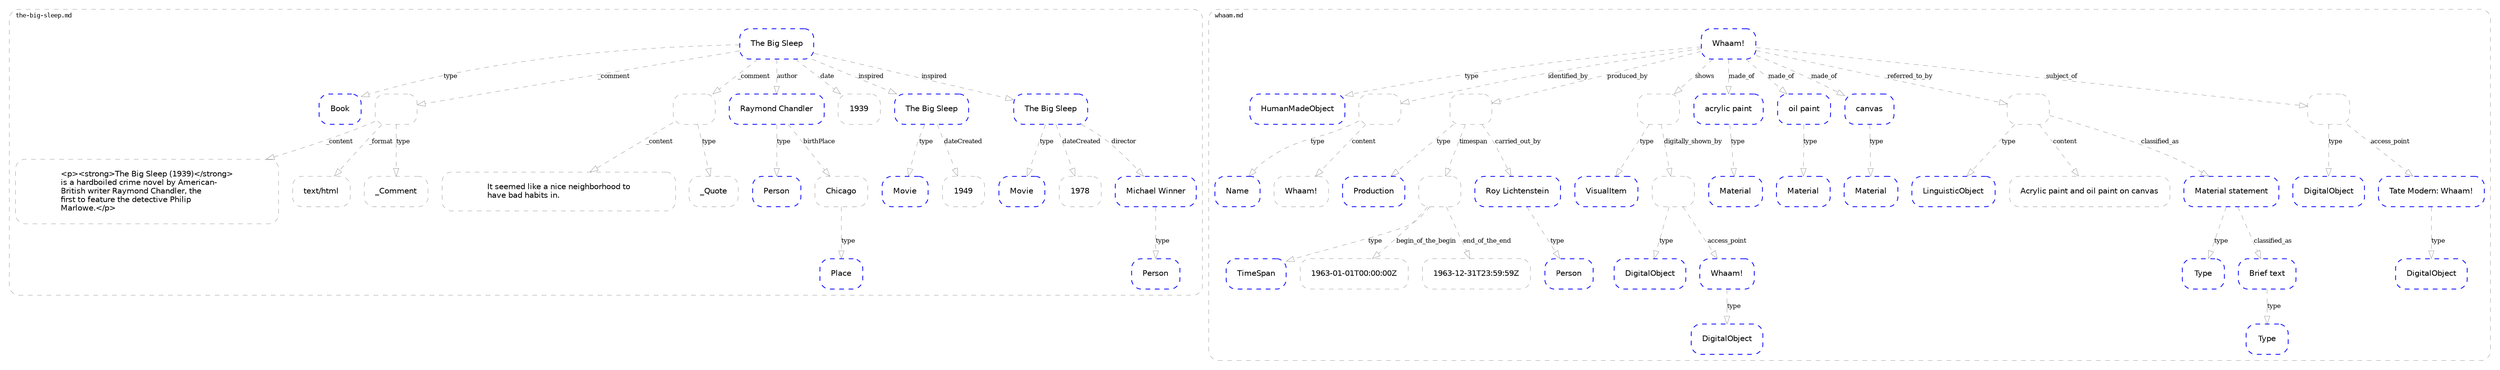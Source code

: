 digraph {
	layout="dot"
	concentrate="true"
	graph [
		style="rounded,dashed"
		penwidth="0.2"
		labeljust="l"
		labelloc="t"
		fontname="Mono"
		fontsize="8"
	]
	node [
		fontname="DejaVu Sans"
		shape="rectangle"
		style="rounded,dashed"
		color="black"
		fontsize="10"
		margin="0.2"
		penwidth="0.2"
	]
	edge [
		style="dashed"
		fontsize="8"
		arrowhead="empty"
		penwidth="0.2"
	]
	subgraph cluster_the_big_sleep {
		label="the-big-sleep.md"
		the_big_sleep0 [
			label="The Big Sleep"
			href="http://www.wikidata.org/entity/Q1649862"
			tooltip="http://www.wikidata.org/entity/Q1649862"
			target="_blank"
			penwidth="1"
			color="blue"
		]
		the_big_sleep1 [
			label="Book"
			href="http://schema.org/Book"
			tooltip="http://schema.org/Book"
			color="blue"
			penwidth="1"
		]
		the_big_sleep2 [
			label=" "
		]
		the_big_sleep3 [
			label="<p><strong>The Big Sleep (1939)</strong>\lis a hardboiled crime novel by American-\lBritish writer Raymond Chandler, the\lfirst to feature the detective Philip\lMarlowe.</p>\l"
			margin="0.8,0.2"
		]
		the_big_sleep4 [
			label="text/html"
		]
		the_big_sleep5 [
			label="_Comment"
		]
		the_big_sleep6 [
			label=" "
		]
		the_big_sleep7 [
			label="It seemed like a nice neighborhood to\lhave bad habits in.\l"
			margin="0.8,0.2"
		]
		the_big_sleep8 [
			label="_Quote"
		]
		the_big_sleep9 [
			label="Raymond Chandler"
			href="https://www.wikidata.org/entity/Q180377"
			tooltip="https://www.wikidata.org/entity/Q180377"
			target="_blank"
			penwidth="1"
			color="blue"
		]
		the_big_sleep10 [
			label="Person"
			href="http://schema.org/Person"
			tooltip="http://schema.org/Person"
			color="blue"
			penwidth="1"
		]
		the_big_sleep11 [
			label="Chicago"
		]
		the_big_sleep12 [
			label="Place"
			href="http://schema.org/Place"
			tooltip="http://schema.org/Place"
			color="blue"
			penwidth="1"
		]
		the_big_sleep13 [
			label="1939"
		]
		the_big_sleep14 [
			label="The Big Sleep"
			href="http://www.wikidata.org/entity/Q1137931"
			tooltip="http://www.wikidata.org/entity/Q1137931"
			target="_blank"
			penwidth="1"
			color="blue"
		]
		the_big_sleep15 [
			label="Movie"
			href="http://schema.org/Movie"
			tooltip="http://schema.org/Movie"
			color="blue"
			penwidth="1"
		]
		the_big_sleep16 [
			label="1949"
		]
		the_big_sleep17 [
			label="The Big Sleep"
			href="http://www.wikidata.org/entity/Q2610883"
			tooltip="http://www.wikidata.org/entity/Q2610883"
			target="_blank"
			penwidth="1"
			color="blue"
		]
		the_big_sleep18 [
			label="Movie"
			href="http://schema.org/Movie"
			tooltip="http://schema.org/Movie"
			color="blue"
			penwidth="1"
		]
		the_big_sleep19 [
			label="1978"
		]
		the_big_sleep20 [
			label="Michael Winner"
			href="http://vocab.getty.edu/ulan/500293397"
			tooltip="http://vocab.getty.edu/ulan/500293397"
			target="_blank"
			penwidth="1"
			color="blue"
		]
		the_big_sleep21 [
			label="Person"
			href="http://schema.org/Person"
			tooltip="http://schema.org/Person"
			color="blue"
			penwidth="1"
		]
		the_big_sleep0 -> the_big_sleep1 [
			label="type"
			href="@type"
			tooltip="@type"
			target="_blank"
		]
		the_big_sleep0 -> the_big_sleep2 [
			label="_comment"
		]
		the_big_sleep2 -> the_big_sleep3 [
			label="_content"
		]
		the_big_sleep2 -> the_big_sleep4 [
			label="_format"
		]
		the_big_sleep2 -> the_big_sleep5 [
			label="type"
			href="@type"
			tooltip="@type"
			target="_blank"
		]
		the_big_sleep0 -> the_big_sleep6 [
			label="_comment"
		]
		the_big_sleep6 -> the_big_sleep7 [
			label="_content"
		]
		the_big_sleep6 -> the_big_sleep8 [
			label="type"
			href="@type"
			tooltip="@type"
			target="_blank"
		]
		the_big_sleep0 -> the_big_sleep9 [
			label="author"
			href="http://schema.org/author"
			tooltip="http://schema.org/author"
			target="_blank"
		]
		the_big_sleep9 -> the_big_sleep10 [
			label="type"
			href="@type"
			tooltip="@type"
			target="_blank"
		]
		the_big_sleep9 -> the_big_sleep11 [
			label="birthPlace"
			href="http://schema.org/birthPlace"
			tooltip="http://schema.org/birthPlace"
			target="_blank"
		]
		the_big_sleep11 -> the_big_sleep12 [
			label="type"
			href="@type"
			tooltip="@type"
			target="_blank"
		]
		the_big_sleep0 -> the_big_sleep13 [
			label="date"
			href="https://schema.org/dateCreated"
			tooltip="https://schema.org/dateCreated"
			target="_blank"
		]
		the_big_sleep0 -> the_big_sleep14 [
			label="inspired"
			href="https://schema.org/isBasedOn"
			tooltip="https://schema.org/isBasedOn"
			target="_blank"
		]
		the_big_sleep14 -> the_big_sleep15 [
			label="type"
			href="@type"
			tooltip="@type"
			target="_blank"
		]
		the_big_sleep14 -> the_big_sleep16 [
			label="dateCreated"
			href="http://schema.org/dateCreated"
			tooltip="http://schema.org/dateCreated"
			target="_blank"
		]
		the_big_sleep0 -> the_big_sleep17 [
			label="inspired"
			href="https://schema.org/isBasedOn"
			tooltip="https://schema.org/isBasedOn"
			target="_blank"
		]
		the_big_sleep17 -> the_big_sleep18 [
			label="type"
			href="@type"
			tooltip="@type"
			target="_blank"
		]
		the_big_sleep17 -> the_big_sleep19 [
			label="dateCreated"
			href="http://schema.org/dateCreated"
			tooltip="http://schema.org/dateCreated"
			target="_blank"
		]
		the_big_sleep17 -> the_big_sleep20 [
			label="director"
			href="http://schema.org/director"
			tooltip="http://schema.org/director"
			target="_blank"
		]
		the_big_sleep20 -> the_big_sleep21 [
			label="type"
			href="@type"
			tooltip="@type"
			target="_blank"
		]
	}
	
	subgraph cluster_whaam {
		label="whaam.md"
		whaam0 [
			label="Whaam!"
			href="https://www.wikidata.org/wiki/Q3567592"
			tooltip="https://www.wikidata.org/wiki/Q3567592"
			target="_blank"
			penwidth="1"
			color="blue"
		]
		whaam1 [
			label="HumanMadeObject"
			href="http://www.cidoc-crm.org/cidoc-crm/E22_Human-Made_Object"
			tooltip="http://www.cidoc-crm.org/cidoc-crm/E22_Human-Made_Object"
			color="blue"
			penwidth="1"
		]
		whaam2 [
			label=" "
		]
		whaam3 [
			label="Name"
			href="http://www.cidoc-crm.org/cidoc-crm/E33_E41_Linguistic_Appellation"
			tooltip="http://www.cidoc-crm.org/cidoc-crm/E33_E41_Linguistic_Appellation"
			color="blue"
			penwidth="1"
		]
		whaam4 [
			label="Whaam!"
		]
		whaam5 [
			label=" "
		]
		whaam6 [
			label="Production"
			href="http://www.cidoc-crm.org/cidoc-crm/E12_Production"
			tooltip="http://www.cidoc-crm.org/cidoc-crm/E12_Production"
			color="blue"
			penwidth="1"
		]
		whaam7 [
			label=" "
		]
		whaam8 [
			label="TimeSpan"
			href="http://www.cidoc-crm.org/cidoc-crm/E52_Time-Span"
			tooltip="http://www.cidoc-crm.org/cidoc-crm/E52_Time-Span"
			color="blue"
			penwidth="1"
		]
		whaam9 [
			label="1963-01-01T00:00:00Z"
		]
		whaam10 [
			label="1963-12-31T23:59:59Z"
		]
		whaam11 [
			label="Roy Lichtenstein"
			href="http://www.wikidata.org/entity/Q151679"
			tooltip="http://www.wikidata.org/entity/Q151679"
			target="_blank"
			penwidth="1"
			color="blue"
		]
		whaam12 [
			label="Person"
			href="http://www.cidoc-crm.org/cidoc-crm/E21_Person"
			tooltip="http://www.cidoc-crm.org/cidoc-crm/E21_Person"
			color="blue"
			penwidth="1"
		]
		whaam13 [
			label=" "
		]
		whaam14 [
			label="VisualItem"
			href="http://www.cidoc-crm.org/cidoc-crm/E36_Visual_Item"
			tooltip="http://www.cidoc-crm.org/cidoc-crm/E36_Visual_Item"
			color="blue"
			penwidth="1"
		]
		whaam15 [
			label=" "
		]
		whaam16 [
			label="DigitalObject"
			href="http://www.ics.forth.gr/isl/CRMdig/D1_Digital_Object"
			tooltip="http://www.ics.forth.gr/isl/CRMdig/D1_Digital_Object"
			color="blue"
			penwidth="1"
		]
		whaam17 [
			label="Whaam!"
			href="https://www.tate.org.uk/art/images/work/T/T00/T00897_10.jpg"
			tooltip="https://www.tate.org.uk/art/images/work/T/T00/T00897_10.jpg"
			target="_blank"
			penwidth="1"
			color="blue"
		]
		whaam18 [
			label="DigitalObject"
			href="http://www.ics.forth.gr/isl/CRMdig/D1_Digital_Object"
			tooltip="http://www.ics.forth.gr/isl/CRMdig/D1_Digital_Object"
			color="blue"
			penwidth="1"
		]
		whaam19 [
			label="acrylic paint"
			href="http://vocab.getty.edu/aat/300015058"
			tooltip="http://vocab.getty.edu/aat/300015058"
			target="_blank"
			penwidth="1"
			color="blue"
		]
		whaam20 [
			label="Material"
			href="http://www.cidoc-crm.org/cidoc-crm/E57_Material"
			tooltip="http://www.cidoc-crm.org/cidoc-crm/E57_Material"
			color="blue"
			penwidth="1"
		]
		whaam21 [
			label="oil paint"
			href="http://vocab.getty.edu/aat/300015050"
			tooltip="http://vocab.getty.edu/aat/300015050"
			target="_blank"
			penwidth="1"
			color="blue"
		]
		whaam22 [
			label="Material"
			href="http://www.cidoc-crm.org/cidoc-crm/E57_Material"
			tooltip="http://www.cidoc-crm.org/cidoc-crm/E57_Material"
			color="blue"
			penwidth="1"
		]
		whaam23 [
			label="canvas"
			href="http://vocab.getty.edu/aat/300014078"
			tooltip="http://vocab.getty.edu/aat/300014078"
			target="_blank"
			penwidth="1"
			color="blue"
		]
		whaam24 [
			label="Material"
			href="http://www.cidoc-crm.org/cidoc-crm/E57_Material"
			tooltip="http://www.cidoc-crm.org/cidoc-crm/E57_Material"
			color="blue"
			penwidth="1"
		]
		whaam25 [
			label=" "
		]
		whaam26 [
			label="LinguisticObject"
			href="http://www.cidoc-crm.org/cidoc-crm/E33_Linguistic_Object"
			tooltip="http://www.cidoc-crm.org/cidoc-crm/E33_Linguistic_Object"
			color="blue"
			penwidth="1"
		]
		whaam27 [
			label="Acrylic paint and oil paint on canvas"
		]
		whaam28 [
			label="Material statement"
			href="http://vocab.getty.edu/aat/300435429"
			tooltip="http://vocab.getty.edu/aat/300435429"
			target="_blank"
			penwidth="1"
			color="blue"
		]
		whaam29 [
			label="Type"
			href="http://www.cidoc-crm.org/cidoc-crm/E55_Type"
			tooltip="http://www.cidoc-crm.org/cidoc-crm/E55_Type"
			color="blue"
			penwidth="1"
		]
		whaam30 [
			label="Brief text"
			href="http://vocab.getty.edu/aat/300418049"
			tooltip="http://vocab.getty.edu/aat/300418049"
			target="_blank"
			penwidth="1"
			color="blue"
		]
		whaam31 [
			label="Type"
			href="http://www.cidoc-crm.org/cidoc-crm/E55_Type"
			tooltip="http://www.cidoc-crm.org/cidoc-crm/E55_Type"
			color="blue"
			penwidth="1"
		]
		whaam32 [
			label=" "
		]
		whaam33 [
			label="DigitalObject"
			href="http://www.ics.forth.gr/isl/CRMdig/D1_Digital_Object"
			tooltip="http://www.ics.forth.gr/isl/CRMdig/D1_Digital_Object"
			color="blue"
			penwidth="1"
		]
		whaam34 [
			label="Tate Modern: Whaam!"
			href="https://www.tate.org.uk/art/artworks/lichtenstein-whaam-t00897"
			tooltip="https://www.tate.org.uk/art/artworks/lichtenstein-whaam-t00897"
			target="_blank"
			penwidth="1"
			color="blue"
		]
		whaam35 [
			label="DigitalObject"
			href="http://www.ics.forth.gr/isl/CRMdig/D1_Digital_Object"
			tooltip="http://www.ics.forth.gr/isl/CRMdig/D1_Digital_Object"
			color="blue"
			penwidth="1"
		]
		whaam0 -> whaam1 [
			label="type"
			href="@type"
			tooltip="@type"
			target="_blank"
		]
		whaam0 -> whaam2 [
			label="identified_by"
			href="http://www.cidoc-crm.org/cidoc-crm/P1_is_identified_by"
			tooltip="http://www.cidoc-crm.org/cidoc-crm/P1_is_identified_by"
			target="_blank"
		]
		whaam2 -> whaam3 [
			label="type"
			href="@type"
			tooltip="@type"
			target="_blank"
		]
		whaam2 -> whaam4 [
			label="content"
			href="http://www.cidoc-crm.org/cidoc-crm/P190_has_symbolic_content"
			tooltip="http://www.cidoc-crm.org/cidoc-crm/P190_has_symbolic_content"
			target="_blank"
		]
		whaam0 -> whaam5 [
			label="produced_by"
			href="http://www.cidoc-crm.org/cidoc-crm/P108i_was_produced_by"
			tooltip="http://www.cidoc-crm.org/cidoc-crm/P108i_was_produced_by"
			target="_blank"
		]
		whaam5 -> whaam6 [
			label="type"
			href="@type"
			tooltip="@type"
			target="_blank"
		]
		whaam5 -> whaam7 [
			label="timespan"
			href="http://www.cidoc-crm.org/cidoc-crm/P4_has_time-span"
			tooltip="http://www.cidoc-crm.org/cidoc-crm/P4_has_time-span"
			target="_blank"
		]
		whaam7 -> whaam8 [
			label="type"
			href="@type"
			tooltip="@type"
			target="_blank"
		]
		whaam7 -> whaam9 [
			label="begin_of_the_begin"
			href="http://www.cidoc-crm.org/cidoc-crm/P82a_begin_of_the_begin"
			tooltip="http://www.cidoc-crm.org/cidoc-crm/P82a_begin_of_the_begin"
			target="_blank"
		]
		whaam7 -> whaam10 [
			label="end_of_the_end"
			href="http://www.cidoc-crm.org/cidoc-crm/P82b_end_of_the_end"
			tooltip="http://www.cidoc-crm.org/cidoc-crm/P82b_end_of_the_end"
			target="_blank"
		]
		whaam5 -> whaam11 [
			label="carried_out_by"
			href="http://www.cidoc-crm.org/cidoc-crm/P14_carried_out_by"
			tooltip="http://www.cidoc-crm.org/cidoc-crm/P14_carried_out_by"
			target="_blank"
		]
		whaam11 -> whaam12 [
			label="type"
			href="@type"
			tooltip="@type"
			target="_blank"
		]
		whaam0 -> whaam13 [
			label="shows"
			href="http://www.cidoc-crm.org/cidoc-crm/P65_shows_visual_item"
			tooltip="http://www.cidoc-crm.org/cidoc-crm/P65_shows_visual_item"
			target="_blank"
		]
		whaam13 -> whaam14 [
			label="type"
			href="@type"
			tooltip="@type"
			target="_blank"
		]
		whaam13 -> whaam15 [
			label="digitally_shown_by"
			href="https://linked.art/ns/terms/digitally_shown_by"
			tooltip="https://linked.art/ns/terms/digitally_shown_by"
			target="_blank"
		]
		whaam15 -> whaam16 [
			label="type"
			href="@type"
			tooltip="@type"
			target="_blank"
		]
		whaam15 -> whaam17 [
			label="access_point"
			href="https://linked.art/ns/terms/access_point"
			tooltip="https://linked.art/ns/terms/access_point"
			target="_blank"
		]
		whaam17 -> whaam18 [
			label="type"
			href="@type"
			tooltip="@type"
			target="_blank"
		]
		whaam0 -> whaam19 [
			label="made_of"
			href="http://www.cidoc-crm.org/cidoc-crm/P45_consists_of"
			tooltip="http://www.cidoc-crm.org/cidoc-crm/P45_consists_of"
			target="_blank"
		]
		whaam19 -> whaam20 [
			label="type"
			href="@type"
			tooltip="@type"
			target="_blank"
		]
		whaam0 -> whaam21 [
			label="made_of"
			href="http://www.cidoc-crm.org/cidoc-crm/P45_consists_of"
			tooltip="http://www.cidoc-crm.org/cidoc-crm/P45_consists_of"
			target="_blank"
		]
		whaam21 -> whaam22 [
			label="type"
			href="@type"
			tooltip="@type"
			target="_blank"
		]
		whaam0 -> whaam23 [
			label="made_of"
			href="http://www.cidoc-crm.org/cidoc-crm/P45_consists_of"
			tooltip="http://www.cidoc-crm.org/cidoc-crm/P45_consists_of"
			target="_blank"
		]
		whaam23 -> whaam24 [
			label="type"
			href="@type"
			tooltip="@type"
			target="_blank"
		]
		whaam0 -> whaam25 [
			label="referred_to_by"
			href="http://www.cidoc-crm.org/cidoc-crm/P67i_is_referred_to_by"
			tooltip="http://www.cidoc-crm.org/cidoc-crm/P67i_is_referred_to_by"
			target="_blank"
		]
		whaam25 -> whaam26 [
			label="type"
			href="@type"
			tooltip="@type"
			target="_blank"
		]
		whaam25 -> whaam27 [
			label="content"
			href="http://www.cidoc-crm.org/cidoc-crm/P190_has_symbolic_content"
			tooltip="http://www.cidoc-crm.org/cidoc-crm/P190_has_symbolic_content"
			target="_blank"
		]
		whaam25 -> whaam28 [
			label="classified_as"
			href="http://www.cidoc-crm.org/cidoc-crm/P2_has_type"
			tooltip="http://www.cidoc-crm.org/cidoc-crm/P2_has_type"
			target="_blank"
		]
		whaam28 -> whaam29 [
			label="type"
			href="@type"
			tooltip="@type"
			target="_blank"
		]
		whaam28 -> whaam30 [
			label="classified_as"
			href="http://www.cidoc-crm.org/cidoc-crm/P2_has_type"
			tooltip="http://www.cidoc-crm.org/cidoc-crm/P2_has_type"
			target="_blank"
		]
		whaam30 -> whaam31 [
			label="type"
			href="@type"
			tooltip="@type"
			target="_blank"
		]
		whaam0 -> whaam32 [
			label="subject_of"
			href="http://www.cidoc-crm.org/cidoc-crm/P129i_is_subject_of"
			tooltip="http://www.cidoc-crm.org/cidoc-crm/P129i_is_subject_of"
			target="_blank"
		]
		whaam32 -> whaam33 [
			label="type"
			href="@type"
			tooltip="@type"
			target="_blank"
		]
		whaam32 -> whaam34 [
			label="access_point"
			href="https://linked.art/ns/terms/access_point"
			tooltip="https://linked.art/ns/terms/access_point"
			target="_blank"
		]
		whaam34 -> whaam35 [
			label="type"
			href="@type"
			tooltip="@type"
			target="_blank"
		]
	}
	
}

